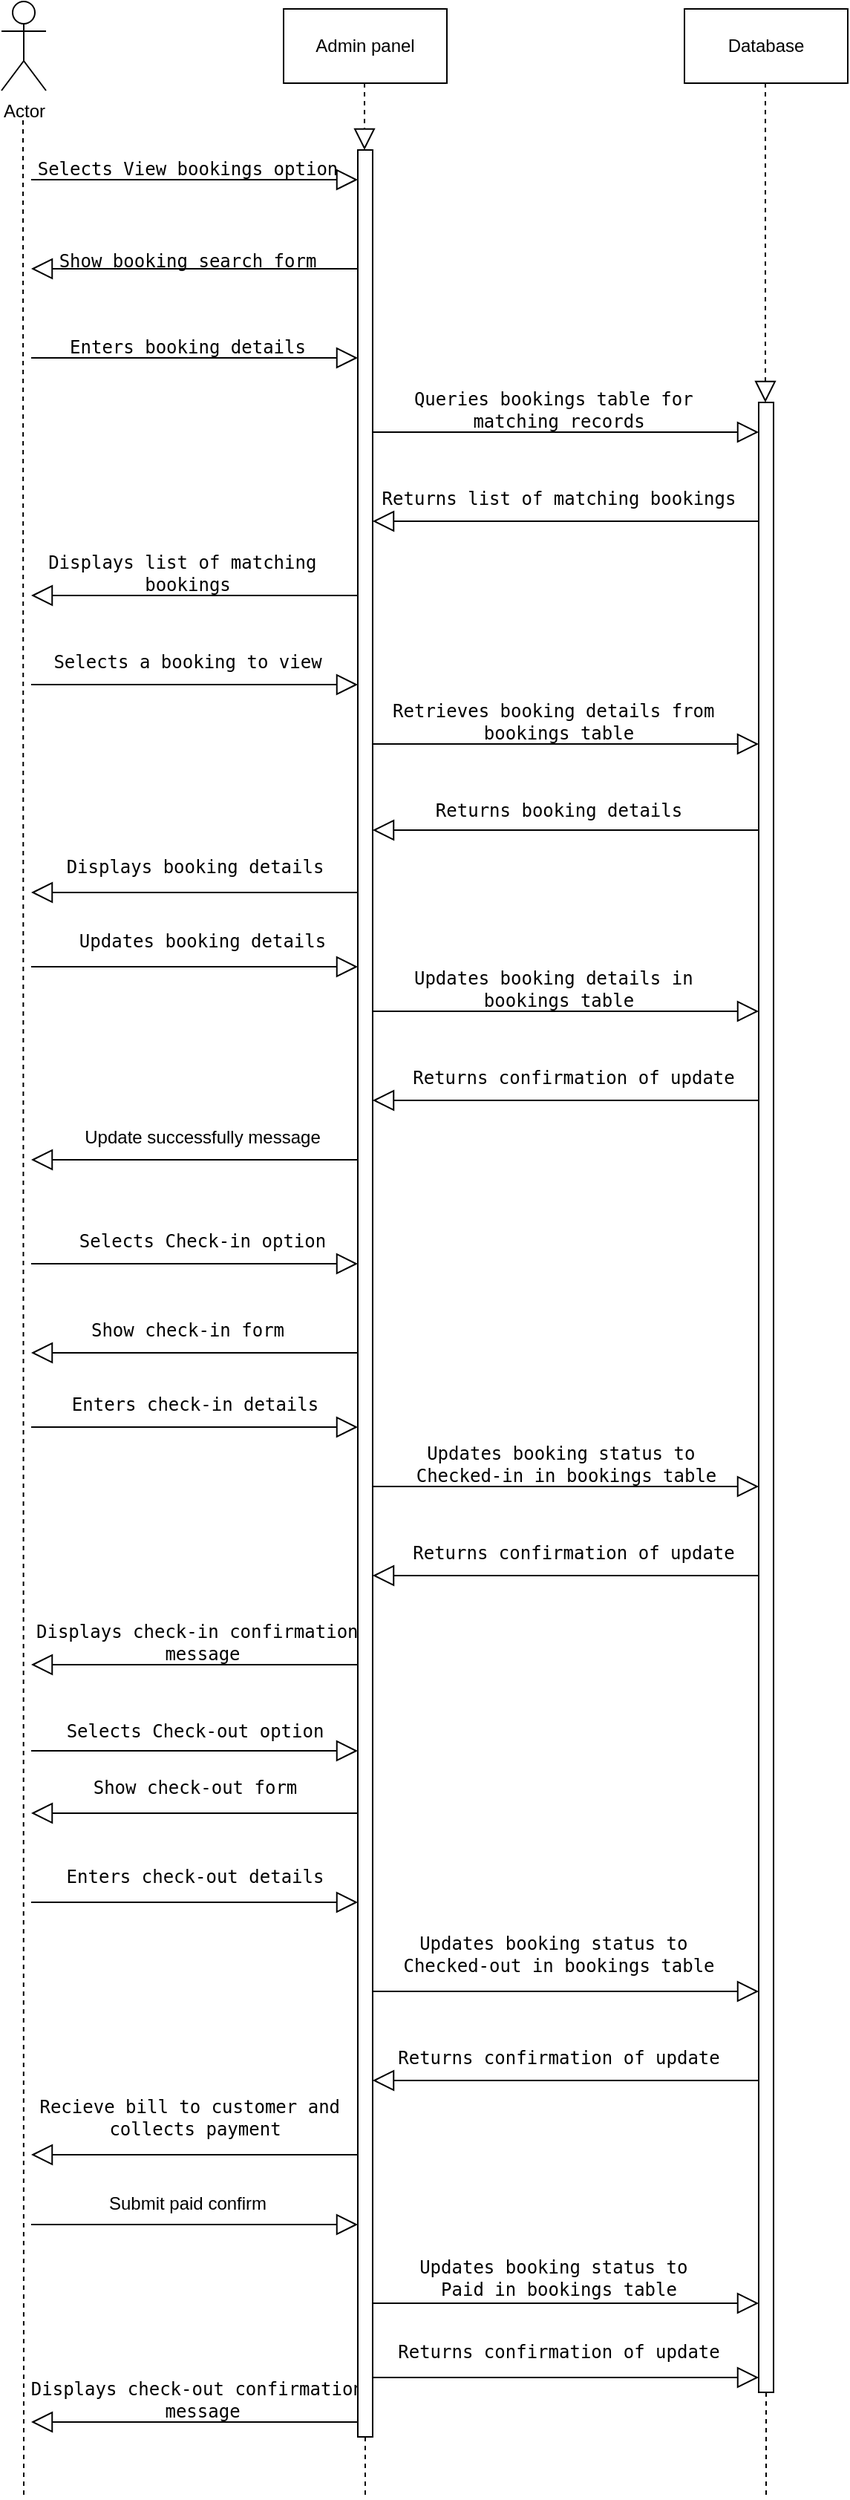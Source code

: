 <mxfile version="21.2.9" type="github">
  <diagram name="Page-1" id="1pHW5grbn4J9oQGV5NwZ">
    <mxGraphModel dx="954" dy="556" grid="1" gridSize="10" guides="1" tooltips="1" connect="1" arrows="1" fold="1" page="1" pageScale="1" pageWidth="1100" pageHeight="1700" math="0" shadow="0">
      <root>
        <mxCell id="0" />
        <mxCell id="1" parent="0" />
        <mxCell id="GPDhB53lDU0txRjYz8F6-1" value="Actor" style="shape=umlActor;verticalLabelPosition=bottom;verticalAlign=top;html=1;outlineConnect=0;" vertex="1" parent="1">
          <mxGeometry x="110" y="40" width="30" height="60" as="geometry" />
        </mxCell>
        <mxCell id="GPDhB53lDU0txRjYz8F6-2" value="Database" style="html=1;whiteSpace=wrap;" vertex="1" parent="1">
          <mxGeometry x="570" y="45" width="110" height="50" as="geometry" />
        </mxCell>
        <mxCell id="GPDhB53lDU0txRjYz8F6-3" value="Admin panel" style="html=1;whiteSpace=wrap;" vertex="1" parent="1">
          <mxGeometry x="300" y="45" width="110" height="50" as="geometry" />
        </mxCell>
        <mxCell id="GPDhB53lDU0txRjYz8F6-4" value="" style="endArrow=none;dashed=1;endFill=0;endSize=12;html=1;rounded=0;" edge="1" parent="1">
          <mxGeometry width="160" relative="1" as="geometry">
            <mxPoint x="124.5" y="120" as="sourcePoint" />
            <mxPoint x="125" y="1720" as="targetPoint" />
          </mxGeometry>
        </mxCell>
        <mxCell id="GPDhB53lDU0txRjYz8F6-5" value="" style="endArrow=none;dashed=1;endFill=0;endSize=12;html=1;rounded=0;" edge="1" parent="1" source="GPDhB53lDU0txRjYz8F6-69">
          <mxGeometry width="160" relative="1" as="geometry">
            <mxPoint x="354.5" y="95" as="sourcePoint" />
            <mxPoint x="355" y="1720" as="targetPoint" />
          </mxGeometry>
        </mxCell>
        <mxCell id="GPDhB53lDU0txRjYz8F6-6" value="" style="endArrow=none;dashed=1;endFill=0;endSize=12;html=1;rounded=0;" edge="1" parent="1" source="GPDhB53lDU0txRjYz8F6-71">
          <mxGeometry width="160" relative="1" as="geometry">
            <mxPoint x="624.5" y="95" as="sourcePoint" />
            <mxPoint x="625" y="1720" as="targetPoint" />
          </mxGeometry>
        </mxCell>
        <mxCell id="GPDhB53lDU0txRjYz8F6-7" value="&lt;pre&gt;&lt;code class=&quot;!whitespace-pre hljs language-sql&quot;&gt;Selects View bookings option&lt;/code&gt;&lt;/pre&gt;" style="text;html=1;align=center;verticalAlign=middle;resizable=0;points=[];autosize=1;strokeColor=none;fillColor=none;" vertex="1" parent="1">
          <mxGeometry x="125" y="128" width="220" height="50" as="geometry" />
        </mxCell>
        <mxCell id="GPDhB53lDU0txRjYz8F6-8" value="&lt;pre&gt;&lt;code class=&quot;!whitespace-pre hljs language-sql&quot;&gt;Show booking search form&lt;/code&gt;&lt;/pre&gt;" style="text;html=1;align=center;verticalAlign=middle;resizable=0;points=[];autosize=1;strokeColor=none;fillColor=none;" vertex="1" parent="1">
          <mxGeometry x="140" y="190" width="190" height="50" as="geometry" />
        </mxCell>
        <mxCell id="GPDhB53lDU0txRjYz8F6-9" value="&lt;pre&gt;&lt;code class=&quot;!whitespace-pre hljs language-sql&quot;&gt;Enters booking details&lt;/code&gt;&lt;/pre&gt;" style="text;html=1;align=center;verticalAlign=middle;resizable=0;points=[];autosize=1;strokeColor=none;fillColor=none;" vertex="1" parent="1">
          <mxGeometry x="145" y="248" width="180" height="50" as="geometry" />
        </mxCell>
        <mxCell id="GPDhB53lDU0txRjYz8F6-10" value="&lt;pre&gt;&lt;code class=&quot;!whitespace-pre hljs language-sql&quot;&gt;Queries bookings table &lt;span class=&quot;hljs-keyword&quot;&gt;for&lt;/span&gt; &lt;br&gt;matching records&lt;/code&gt;&lt;/pre&gt;" style="text;html=1;align=center;verticalAlign=middle;resizable=0;points=[];autosize=1;strokeColor=none;fillColor=none;" vertex="1" parent="1">
          <mxGeometry x="380" y="280" width="210" height="70" as="geometry" />
        </mxCell>
        <mxCell id="GPDhB53lDU0txRjYz8F6-11" value="&lt;pre&gt;&lt;code class=&quot;!whitespace-pre hljs language-sql&quot;&gt;Returns list &lt;span class=&quot;hljs-keyword&quot;&gt;of&lt;/span&gt; matching bookings&lt;/code&gt;&lt;/pre&gt;" style="text;html=1;align=center;verticalAlign=middle;resizable=0;points=[];autosize=1;strokeColor=none;fillColor=none;" vertex="1" parent="1">
          <mxGeometry x="360" y="350" width="250" height="50" as="geometry" />
        </mxCell>
        <mxCell id="GPDhB53lDU0txRjYz8F6-12" value="&lt;pre&gt;&lt;code class=&quot;!whitespace-pre hljs language-sql&quot;&gt;Displays list of matching &lt;br&gt;bookings&lt;/code&gt;&lt;/pre&gt;" style="text;html=1;align=center;verticalAlign=middle;resizable=0;points=[];autosize=1;strokeColor=none;fillColor=none;" vertex="1" parent="1">
          <mxGeometry x="130" y="390" width="210" height="70" as="geometry" />
        </mxCell>
        <mxCell id="GPDhB53lDU0txRjYz8F6-13" value="&lt;pre&gt;&lt;code class=&quot;!whitespace-pre hljs language-sql&quot;&gt;Selects a booking to &lt;span class=&quot;hljs-keyword&quot;&gt;view&lt;/span&gt;&lt;/code&gt;&lt;/pre&gt;" style="text;html=1;align=center;verticalAlign=middle;resizable=0;points=[];autosize=1;strokeColor=none;fillColor=none;" vertex="1" parent="1">
          <mxGeometry x="135" y="460" width="200" height="50" as="geometry" />
        </mxCell>
        <mxCell id="GPDhB53lDU0txRjYz8F6-14" value="&lt;pre&gt;&lt;code class=&quot;!whitespace-pre hljs language-sql&quot;&gt;Retrieves booking details from &lt;br&gt;bookings &lt;span class=&quot;hljs-keyword&quot;&gt;table&lt;/span&gt;&lt;/code&gt;&lt;/pre&gt;" style="text;html=1;align=center;verticalAlign=middle;resizable=0;points=[];autosize=1;strokeColor=none;fillColor=none;" vertex="1" parent="1">
          <mxGeometry x="365" y="490" width="240" height="70" as="geometry" />
        </mxCell>
        <mxCell id="GPDhB53lDU0txRjYz8F6-15" value="&lt;pre&gt;&lt;code class=&quot;!whitespace-pre hljs language-sql&quot;&gt;Returns booking details&lt;/code&gt;&lt;/pre&gt;" style="text;html=1;align=center;verticalAlign=middle;resizable=0;points=[];autosize=1;strokeColor=none;fillColor=none;" vertex="1" parent="1">
          <mxGeometry x="395" y="560" width="180" height="50" as="geometry" />
        </mxCell>
        <mxCell id="GPDhB53lDU0txRjYz8F6-16" value="&lt;pre&gt;&lt;code class=&quot;!whitespace-pre hljs language-sql&quot;&gt;Displays booking details&lt;/code&gt;&lt;/pre&gt;" style="text;html=1;align=center;verticalAlign=middle;resizable=0;points=[];autosize=1;strokeColor=none;fillColor=none;" vertex="1" parent="1">
          <mxGeometry x="145" y="598" width="190" height="50" as="geometry" />
        </mxCell>
        <mxCell id="GPDhB53lDU0txRjYz8F6-17" value="&lt;pre&gt;&lt;code class=&quot;!whitespace-pre hljs language-sql&quot;&gt;Updates booking details&lt;/code&gt;&lt;/pre&gt;" style="text;html=1;align=center;verticalAlign=middle;resizable=0;points=[];autosize=1;strokeColor=none;fillColor=none;" vertex="1" parent="1">
          <mxGeometry x="155" y="648" width="180" height="50" as="geometry" />
        </mxCell>
        <mxCell id="GPDhB53lDU0txRjYz8F6-18" value="&lt;pre&gt;&lt;code class=&quot;!whitespace-pre hljs language-sql&quot;&gt;Updates booking details in &lt;br&gt;bookings &lt;span class=&quot;hljs-keyword&quot;&gt;table&lt;/span&gt;&lt;/code&gt;&lt;/pre&gt;" style="text;html=1;align=center;verticalAlign=middle;resizable=0;points=[];autosize=1;strokeColor=none;fillColor=none;" vertex="1" parent="1">
          <mxGeometry x="380" y="670" width="210" height="70" as="geometry" />
        </mxCell>
        <mxCell id="GPDhB53lDU0txRjYz8F6-19" value="&lt;pre&gt;&lt;code class=&quot;!whitespace-pre hljs language-sql&quot;&gt;Returns confirmation &lt;span class=&quot;hljs-keyword&quot;&gt;of&lt;/span&gt; &lt;span class=&quot;hljs-keyword&quot;&gt;update&lt;/span&gt;&lt;/code&gt;&lt;/pre&gt;" style="text;html=1;align=center;verticalAlign=middle;resizable=0;points=[];autosize=1;strokeColor=none;fillColor=none;" vertex="1" parent="1">
          <mxGeometry x="380" y="740" width="230" height="50" as="geometry" />
        </mxCell>
        <mxCell id="GPDhB53lDU0txRjYz8F6-20" value="Update successfully message" style="text;html=1;align=center;verticalAlign=middle;resizable=0;points=[];autosize=1;strokeColor=none;fillColor=none;" vertex="1" parent="1">
          <mxGeometry x="150" y="790" width="190" height="30" as="geometry" />
        </mxCell>
        <mxCell id="GPDhB53lDU0txRjYz8F6-21" value="&lt;pre&gt;&lt;code class=&quot;!whitespace-pre hljs language-sql&quot;&gt;Selects Check-in option&lt;br&gt;&lt;/code&gt;&lt;/pre&gt;" style="text;html=1;align=center;verticalAlign=middle;resizable=0;points=[];autosize=1;strokeColor=none;fillColor=none;" vertex="1" parent="1">
          <mxGeometry x="155" y="850" width="180" height="50" as="geometry" />
        </mxCell>
        <mxCell id="GPDhB53lDU0txRjYz8F6-22" value="&lt;pre&gt;&lt;code class=&quot;!whitespace-pre hljs language-sql&quot;&gt;Show check&lt;span class=&quot;hljs-operator&quot;&gt;-&lt;/span&gt;&lt;span class=&quot;hljs-keyword&quot;&gt;in&lt;/span&gt; form&lt;/code&gt;&lt;/pre&gt;" style="text;html=1;align=center;verticalAlign=middle;resizable=0;points=[];autosize=1;strokeColor=none;fillColor=none;" vertex="1" parent="1">
          <mxGeometry x="160" y="910" width="150" height="50" as="geometry" />
        </mxCell>
        <mxCell id="GPDhB53lDU0txRjYz8F6-23" value="&lt;pre&gt;&lt;code class=&quot;!whitespace-pre hljs language-sql&quot;&gt;Enters check&lt;span class=&quot;hljs-operator&quot;&gt;-&lt;/span&gt;&lt;span class=&quot;hljs-keyword&quot;&gt;in&lt;/span&gt; details&lt;/code&gt;&lt;/pre&gt;" style="text;html=1;align=center;verticalAlign=middle;resizable=0;points=[];autosize=1;strokeColor=none;fillColor=none;" vertex="1" parent="1">
          <mxGeometry x="150" y="960" width="180" height="50" as="geometry" />
        </mxCell>
        <mxCell id="GPDhB53lDU0txRjYz8F6-24" value="&lt;pre&gt;&lt;code class=&quot;!whitespace-pre hljs language-sql&quot;&gt;Updates booking status to &lt;br&gt;Checked-in &lt;span class=&quot;hljs-keyword&quot;&gt;in&lt;/span&gt; bookings &lt;span class=&quot;hljs-keyword&quot;&gt;table&lt;/span&gt;&lt;/code&gt;&lt;/pre&gt;" style="text;html=1;align=center;verticalAlign=middle;resizable=0;points=[];autosize=1;strokeColor=none;fillColor=none;" vertex="1" parent="1">
          <mxGeometry x="380" y="990" width="220" height="70" as="geometry" />
        </mxCell>
        <mxCell id="GPDhB53lDU0txRjYz8F6-25" value="&lt;pre&gt;&lt;code class=&quot;!whitespace-pre hljs language-sql&quot;&gt;Returns confirmation &lt;span class=&quot;hljs-keyword&quot;&gt;of&lt;/span&gt; &lt;span class=&quot;hljs-keyword&quot;&gt;update&lt;/span&gt;&lt;/code&gt;&lt;/pre&gt;" style="text;html=1;align=center;verticalAlign=middle;resizable=0;points=[];autosize=1;strokeColor=none;fillColor=none;" vertex="1" parent="1">
          <mxGeometry x="380" y="1060" width="230" height="50" as="geometry" />
        </mxCell>
        <mxCell id="GPDhB53lDU0txRjYz8F6-26" value="&lt;pre&gt;&lt;code class=&quot;!whitespace-pre hljs language-sql&quot;&gt;Displays check&lt;span class=&quot;hljs-operator&quot;&gt;-&lt;/span&gt;&lt;span class=&quot;hljs-keyword&quot;&gt;in&lt;/span&gt; confirmation &lt;br&gt;message&lt;/code&gt;&lt;/pre&gt;" style="text;html=1;align=center;verticalAlign=middle;resizable=0;points=[];autosize=1;strokeColor=none;fillColor=none;" vertex="1" parent="1">
          <mxGeometry x="125" y="1110" width="240" height="70" as="geometry" />
        </mxCell>
        <mxCell id="GPDhB53lDU0txRjYz8F6-27" value="&lt;pre&gt;&lt;code class=&quot;!whitespace-pre hljs language-sql&quot;&gt;Selects Check-out option&lt;/code&gt;&lt;/pre&gt;" style="text;html=1;align=center;verticalAlign=middle;resizable=0;points=[];autosize=1;strokeColor=none;fillColor=none;" vertex="1" parent="1">
          <mxGeometry x="145" y="1180" width="190" height="50" as="geometry" />
        </mxCell>
        <mxCell id="GPDhB53lDU0txRjYz8F6-28" value="&lt;pre&gt;&lt;code class=&quot;!whitespace-pre hljs language-sql&quot;&gt;Show check&lt;span class=&quot;hljs-operator&quot;&gt;-&lt;/span&gt;&lt;span class=&quot;hljs-keyword&quot;&gt;out&lt;/span&gt; form&lt;/code&gt;&lt;/pre&gt;" style="text;html=1;align=center;verticalAlign=middle;resizable=0;points=[];autosize=1;strokeColor=none;fillColor=none;" vertex="1" parent="1">
          <mxGeometry x="160" y="1218" width="160" height="50" as="geometry" />
        </mxCell>
        <mxCell id="GPDhB53lDU0txRjYz8F6-29" value="&lt;pre&gt;&lt;code class=&quot;!whitespace-pre hljs language-sql&quot;&gt;Enters check&lt;span class=&quot;hljs-operator&quot;&gt;-&lt;/span&gt;&lt;span class=&quot;hljs-keyword&quot;&gt;out&lt;/span&gt; details&lt;/code&gt;&lt;/pre&gt;" style="text;html=1;align=center;verticalAlign=middle;resizable=0;points=[];autosize=1;strokeColor=none;fillColor=none;" vertex="1" parent="1">
          <mxGeometry x="145" y="1278" width="190" height="50" as="geometry" />
        </mxCell>
        <mxCell id="GPDhB53lDU0txRjYz8F6-30" value="&lt;pre&gt;&lt;code class=&quot;!whitespace-pre hljs language-sql&quot;&gt;Updates booking status to &lt;br&gt;Checked-out &lt;span class=&quot;hljs-keyword&quot;&gt;in&lt;/span&gt; bookings &lt;span class=&quot;hljs-keyword&quot;&gt;table&lt;/span&gt;&lt;/code&gt;&lt;/pre&gt;" style="text;html=1;align=center;verticalAlign=middle;resizable=0;points=[];autosize=1;strokeColor=none;fillColor=none;" vertex="1" parent="1">
          <mxGeometry x="370" y="1320" width="230" height="70" as="geometry" />
        </mxCell>
        <mxCell id="GPDhB53lDU0txRjYz8F6-31" value="&lt;pre&gt;&lt;code class=&quot;!whitespace-pre hljs language-sql&quot;&gt;Returns confirmation &lt;span class=&quot;hljs-keyword&quot;&gt;of&lt;/span&gt; &lt;span class=&quot;hljs-keyword&quot;&gt;update&lt;/span&gt;&lt;/code&gt;&lt;/pre&gt;" style="text;html=1;align=center;verticalAlign=middle;resizable=0;points=[];autosize=1;strokeColor=none;fillColor=none;" vertex="1" parent="1">
          <mxGeometry x="370" y="1400" width="230" height="50" as="geometry" />
        </mxCell>
        <mxCell id="GPDhB53lDU0txRjYz8F6-32" value="&lt;pre&gt;&lt;code class=&quot;!whitespace-pre hljs language-sql&quot;&gt;Recieve bill to customer &lt;span class=&quot;hljs-keyword&quot;&gt;and&lt;/span&gt; &lt;br&gt;collects payment&lt;/code&gt;&lt;/pre&gt;" style="text;html=1;align=center;verticalAlign=middle;resizable=0;points=[];autosize=1;strokeColor=none;fillColor=none;" vertex="1" parent="1">
          <mxGeometry x="125" y="1430" width="230" height="70" as="geometry" />
        </mxCell>
        <mxCell id="GPDhB53lDU0txRjYz8F6-33" value="Submit paid confirm" style="text;html=1;align=center;verticalAlign=middle;resizable=0;points=[];autosize=1;strokeColor=none;fillColor=none;" vertex="1" parent="1">
          <mxGeometry x="170" y="1508" width="130" height="30" as="geometry" />
        </mxCell>
        <mxCell id="GPDhB53lDU0txRjYz8F6-34" value="&lt;pre&gt;&lt;code class=&quot;!whitespace-pre hljs language-sql&quot;&gt;Updates booking status to &lt;br&gt;Paid &lt;span class=&quot;hljs-keyword&quot;&gt;in&lt;/span&gt; bookings &lt;span class=&quot;hljs-keyword&quot;&gt;table&lt;/span&gt;&lt;/code&gt;&lt;/pre&gt;" style="text;html=1;align=center;verticalAlign=middle;resizable=0;points=[];autosize=1;strokeColor=none;fillColor=none;" vertex="1" parent="1">
          <mxGeometry x="380" y="1538" width="210" height="70" as="geometry" />
        </mxCell>
        <mxCell id="GPDhB53lDU0txRjYz8F6-35" value="&lt;pre&gt;&lt;code class=&quot;!whitespace-pre hljs language-sql&quot;&gt;Returns confirmation &lt;span class=&quot;hljs-keyword&quot;&gt;of&lt;/span&gt; &lt;span class=&quot;hljs-keyword&quot;&gt;update&lt;/span&gt;&lt;/code&gt;&lt;/pre&gt;" style="text;html=1;align=center;verticalAlign=middle;resizable=0;points=[];autosize=1;strokeColor=none;fillColor=none;" vertex="1" parent="1">
          <mxGeometry x="370" y="1598" width="230" height="50" as="geometry" />
        </mxCell>
        <mxCell id="GPDhB53lDU0txRjYz8F6-36" value="&lt;pre&gt;&lt;code class=&quot;!whitespace-pre hljs language-sql&quot;&gt;Displays check&lt;span class=&quot;hljs-operator&quot;&gt;-&lt;/span&gt;&lt;span class=&quot;hljs-keyword&quot;&gt;out&lt;/span&gt; confirmation &lt;br&gt;message&lt;/code&gt;&lt;/pre&gt;" style="text;html=1;align=center;verticalAlign=middle;resizable=0;points=[];autosize=1;strokeColor=none;fillColor=none;" vertex="1" parent="1">
          <mxGeometry x="120" y="1620" width="250" height="70" as="geometry" />
        </mxCell>
        <mxCell id="GPDhB53lDU0txRjYz8F6-37" value="" style="endArrow=block;endFill=0;endSize=12;html=1;rounded=0;" edge="1" parent="1">
          <mxGeometry width="160" relative="1" as="geometry">
            <mxPoint x="130" y="160" as="sourcePoint" />
            <mxPoint x="350" y="160" as="targetPoint" />
          </mxGeometry>
        </mxCell>
        <mxCell id="GPDhB53lDU0txRjYz8F6-39" value="" style="endArrow=block;endFill=0;endSize=12;html=1;rounded=0;" edge="1" parent="1">
          <mxGeometry width="160" relative="1" as="geometry">
            <mxPoint x="130" y="280" as="sourcePoint" />
            <mxPoint x="350" y="280" as="targetPoint" />
          </mxGeometry>
        </mxCell>
        <mxCell id="GPDhB53lDU0txRjYz8F6-40" value="" style="endArrow=block;endFill=0;endSize=12;html=1;rounded=0;" edge="1" parent="1">
          <mxGeometry width="160" relative="1" as="geometry">
            <mxPoint x="350" y="220" as="sourcePoint" />
            <mxPoint x="130" y="220" as="targetPoint" />
          </mxGeometry>
        </mxCell>
        <mxCell id="GPDhB53lDU0txRjYz8F6-41" value="" style="endArrow=block;endFill=0;endSize=12;html=1;rounded=0;" edge="1" parent="1">
          <mxGeometry width="160" relative="1" as="geometry">
            <mxPoint x="350" y="440" as="sourcePoint" />
            <mxPoint x="130" y="440" as="targetPoint" />
          </mxGeometry>
        </mxCell>
        <mxCell id="GPDhB53lDU0txRjYz8F6-42" value="" style="endArrow=block;endFill=0;endSize=12;html=1;rounded=0;" edge="1" parent="1">
          <mxGeometry width="160" relative="1" as="geometry">
            <mxPoint x="130" y="500" as="sourcePoint" />
            <mxPoint x="350" y="500" as="targetPoint" />
          </mxGeometry>
        </mxCell>
        <mxCell id="GPDhB53lDU0txRjYz8F6-43" value="" style="endArrow=block;endFill=0;endSize=12;html=1;rounded=0;" edge="1" parent="1">
          <mxGeometry width="160" relative="1" as="geometry">
            <mxPoint x="350" y="640" as="sourcePoint" />
            <mxPoint x="130" y="640" as="targetPoint" />
          </mxGeometry>
        </mxCell>
        <mxCell id="GPDhB53lDU0txRjYz8F6-44" value="" style="endArrow=block;endFill=0;endSize=12;html=1;rounded=0;" edge="1" parent="1">
          <mxGeometry width="160" relative="1" as="geometry">
            <mxPoint x="130" y="690" as="sourcePoint" />
            <mxPoint x="350" y="690" as="targetPoint" />
          </mxGeometry>
        </mxCell>
        <mxCell id="GPDhB53lDU0txRjYz8F6-45" value="" style="endArrow=block;endFill=0;endSize=12;html=1;rounded=0;" edge="1" parent="1">
          <mxGeometry width="160" relative="1" as="geometry">
            <mxPoint x="350" y="820" as="sourcePoint" />
            <mxPoint x="130" y="820" as="targetPoint" />
          </mxGeometry>
        </mxCell>
        <mxCell id="GPDhB53lDU0txRjYz8F6-46" value="" style="endArrow=block;endFill=0;endSize=12;html=1;rounded=0;" edge="1" parent="1">
          <mxGeometry width="160" relative="1" as="geometry">
            <mxPoint x="130" y="890" as="sourcePoint" />
            <mxPoint x="350" y="890" as="targetPoint" />
          </mxGeometry>
        </mxCell>
        <mxCell id="GPDhB53lDU0txRjYz8F6-47" value="" style="endArrow=block;endFill=0;endSize=12;html=1;rounded=0;" edge="1" parent="1">
          <mxGeometry width="160" relative="1" as="geometry">
            <mxPoint x="350" y="950" as="sourcePoint" />
            <mxPoint x="130" y="950" as="targetPoint" />
          </mxGeometry>
        </mxCell>
        <mxCell id="GPDhB53lDU0txRjYz8F6-48" value="" style="endArrow=block;endFill=0;endSize=12;html=1;rounded=0;" edge="1" parent="1">
          <mxGeometry width="160" relative="1" as="geometry">
            <mxPoint x="130" y="1000" as="sourcePoint" />
            <mxPoint x="350" y="1000" as="targetPoint" />
          </mxGeometry>
        </mxCell>
        <mxCell id="GPDhB53lDU0txRjYz8F6-49" value="" style="endArrow=block;endFill=0;endSize=12;html=1;rounded=0;" edge="1" parent="1">
          <mxGeometry width="160" relative="1" as="geometry">
            <mxPoint x="350" y="1160" as="sourcePoint" />
            <mxPoint x="130" y="1160" as="targetPoint" />
          </mxGeometry>
        </mxCell>
        <mxCell id="GPDhB53lDU0txRjYz8F6-50" value="" style="endArrow=block;endFill=0;endSize=12;html=1;rounded=0;" edge="1" parent="1">
          <mxGeometry width="160" relative="1" as="geometry">
            <mxPoint x="130" y="1218" as="sourcePoint" />
            <mxPoint x="350" y="1218" as="targetPoint" />
          </mxGeometry>
        </mxCell>
        <mxCell id="GPDhB53lDU0txRjYz8F6-51" value="" style="endArrow=block;endFill=0;endSize=12;html=1;rounded=0;" edge="1" parent="1">
          <mxGeometry width="160" relative="1" as="geometry">
            <mxPoint x="350" y="1260" as="sourcePoint" />
            <mxPoint x="130" y="1260" as="targetPoint" />
          </mxGeometry>
        </mxCell>
        <mxCell id="GPDhB53lDU0txRjYz8F6-52" value="" style="endArrow=block;endFill=0;endSize=12;html=1;rounded=0;" edge="1" parent="1">
          <mxGeometry width="160" relative="1" as="geometry">
            <mxPoint x="130" y="1320" as="sourcePoint" />
            <mxPoint x="350" y="1320" as="targetPoint" />
          </mxGeometry>
        </mxCell>
        <mxCell id="GPDhB53lDU0txRjYz8F6-54" value="" style="endArrow=block;endFill=0;endSize=12;html=1;rounded=0;" edge="1" parent="1">
          <mxGeometry width="160" relative="1" as="geometry">
            <mxPoint x="350" y="1490" as="sourcePoint" />
            <mxPoint x="130" y="1490" as="targetPoint" />
          </mxGeometry>
        </mxCell>
        <mxCell id="GPDhB53lDU0txRjYz8F6-55" value="" style="endArrow=block;endFill=0;endSize=12;html=1;rounded=0;" edge="1" parent="1">
          <mxGeometry width="160" relative="1" as="geometry">
            <mxPoint x="130" y="1537" as="sourcePoint" />
            <mxPoint x="350" y="1537" as="targetPoint" />
          </mxGeometry>
        </mxCell>
        <mxCell id="GPDhB53lDU0txRjYz8F6-56" value="" style="endArrow=block;endFill=0;endSize=12;html=1;rounded=0;" edge="1" parent="1">
          <mxGeometry width="160" relative="1" as="geometry">
            <mxPoint x="350" y="1670" as="sourcePoint" />
            <mxPoint x="130" y="1670" as="targetPoint" />
          </mxGeometry>
        </mxCell>
        <mxCell id="GPDhB53lDU0txRjYz8F6-57" value="" style="endArrow=block;endFill=0;endSize=12;html=1;rounded=0;" edge="1" parent="1">
          <mxGeometry width="160" relative="1" as="geometry">
            <mxPoint x="620" y="1100" as="sourcePoint" />
            <mxPoint x="360" y="1100" as="targetPoint" />
          </mxGeometry>
        </mxCell>
        <mxCell id="GPDhB53lDU0txRjYz8F6-58" value="" style="endArrow=block;endFill=0;endSize=12;html=1;rounded=0;" edge="1" parent="1">
          <mxGeometry width="160" relative="1" as="geometry">
            <mxPoint x="360" y="1590" as="sourcePoint" />
            <mxPoint x="620" y="1590" as="targetPoint" />
          </mxGeometry>
        </mxCell>
        <mxCell id="GPDhB53lDU0txRjYz8F6-59" value="" style="endArrow=block;endFill=0;endSize=12;html=1;rounded=0;" edge="1" parent="1">
          <mxGeometry width="160" relative="1" as="geometry">
            <mxPoint x="360" y="1640" as="sourcePoint" />
            <mxPoint x="620" y="1640" as="targetPoint" />
          </mxGeometry>
        </mxCell>
        <mxCell id="GPDhB53lDU0txRjYz8F6-60" value="" style="endArrow=block;endFill=0;endSize=12;html=1;rounded=0;" edge="1" parent="1">
          <mxGeometry width="160" relative="1" as="geometry">
            <mxPoint x="620" y="1440" as="sourcePoint" />
            <mxPoint x="360" y="1440" as="targetPoint" />
          </mxGeometry>
        </mxCell>
        <mxCell id="GPDhB53lDU0txRjYz8F6-61" value="" style="endArrow=block;endFill=0;endSize=12;html=1;rounded=0;" edge="1" parent="1">
          <mxGeometry width="160" relative="1" as="geometry">
            <mxPoint x="360" y="1380" as="sourcePoint" />
            <mxPoint x="620" y="1380" as="targetPoint" />
          </mxGeometry>
        </mxCell>
        <mxCell id="GPDhB53lDU0txRjYz8F6-62" value="" style="endArrow=block;endFill=0;endSize=12;html=1;rounded=0;" edge="1" parent="1">
          <mxGeometry width="160" relative="1" as="geometry">
            <mxPoint x="360" y="1040" as="sourcePoint" />
            <mxPoint x="620" y="1040" as="targetPoint" />
          </mxGeometry>
        </mxCell>
        <mxCell id="GPDhB53lDU0txRjYz8F6-63" value="" style="endArrow=block;endFill=0;endSize=12;html=1;rounded=0;" edge="1" parent="1">
          <mxGeometry width="160" relative="1" as="geometry">
            <mxPoint x="620" y="780" as="sourcePoint" />
            <mxPoint x="360" y="780" as="targetPoint" />
          </mxGeometry>
        </mxCell>
        <mxCell id="GPDhB53lDU0txRjYz8F6-64" value="" style="endArrow=block;endFill=0;endSize=12;html=1;rounded=0;" edge="1" parent="1">
          <mxGeometry width="160" relative="1" as="geometry">
            <mxPoint x="360" y="720" as="sourcePoint" />
            <mxPoint x="620" y="720" as="targetPoint" />
          </mxGeometry>
        </mxCell>
        <mxCell id="GPDhB53lDU0txRjYz8F6-65" value="" style="endArrow=block;endFill=0;endSize=12;html=1;rounded=0;" edge="1" parent="1">
          <mxGeometry width="160" relative="1" as="geometry">
            <mxPoint x="620" y="598" as="sourcePoint" />
            <mxPoint x="360" y="598" as="targetPoint" />
          </mxGeometry>
        </mxCell>
        <mxCell id="GPDhB53lDU0txRjYz8F6-66" value="" style="endArrow=block;endFill=0;endSize=12;html=1;rounded=0;" edge="1" parent="1">
          <mxGeometry width="160" relative="1" as="geometry">
            <mxPoint x="360" y="540" as="sourcePoint" />
            <mxPoint x="620" y="540" as="targetPoint" />
          </mxGeometry>
        </mxCell>
        <mxCell id="GPDhB53lDU0txRjYz8F6-67" value="" style="endArrow=block;endFill=0;endSize=12;html=1;rounded=0;" edge="1" parent="1">
          <mxGeometry width="160" relative="1" as="geometry">
            <mxPoint x="620" y="390" as="sourcePoint" />
            <mxPoint x="360" y="390" as="targetPoint" />
          </mxGeometry>
        </mxCell>
        <mxCell id="GPDhB53lDU0txRjYz8F6-68" value="" style="endArrow=block;endFill=0;endSize=12;html=1;rounded=0;" edge="1" parent="1">
          <mxGeometry width="160" relative="1" as="geometry">
            <mxPoint x="360" y="330" as="sourcePoint" />
            <mxPoint x="620" y="330" as="targetPoint" />
          </mxGeometry>
        </mxCell>
        <mxCell id="GPDhB53lDU0txRjYz8F6-70" value="" style="endArrow=block;dashed=1;endFill=0;endSize=12;html=1;rounded=0;" edge="1" parent="1" target="GPDhB53lDU0txRjYz8F6-69">
          <mxGeometry width="160" relative="1" as="geometry">
            <mxPoint x="354.5" y="95" as="sourcePoint" />
            <mxPoint x="355" y="1720" as="targetPoint" />
          </mxGeometry>
        </mxCell>
        <mxCell id="GPDhB53lDU0txRjYz8F6-69" value="" style="html=1;points=[];perimeter=orthogonalPerimeter;outlineConnect=0;targetShapes=umlLifeline;portConstraint=eastwest;newEdgeStyle={&quot;edgeStyle&quot;:&quot;elbowEdgeStyle&quot;,&quot;elbow&quot;:&quot;vertical&quot;,&quot;curved&quot;:0,&quot;rounded&quot;:0};" vertex="1" parent="1">
          <mxGeometry x="350" y="140" width="10" height="1540" as="geometry" />
        </mxCell>
        <mxCell id="GPDhB53lDU0txRjYz8F6-72" value="" style="endArrow=block;dashed=1;endFill=0;endSize=12;html=1;rounded=0;" edge="1" parent="1" target="GPDhB53lDU0txRjYz8F6-71">
          <mxGeometry width="160" relative="1" as="geometry">
            <mxPoint x="624.5" y="95" as="sourcePoint" />
            <mxPoint x="625" y="1720" as="targetPoint" />
          </mxGeometry>
        </mxCell>
        <mxCell id="GPDhB53lDU0txRjYz8F6-71" value="" style="html=1;points=[];perimeter=orthogonalPerimeter;outlineConnect=0;targetShapes=umlLifeline;portConstraint=eastwest;newEdgeStyle={&quot;edgeStyle&quot;:&quot;elbowEdgeStyle&quot;,&quot;elbow&quot;:&quot;vertical&quot;,&quot;curved&quot;:0,&quot;rounded&quot;:0};" vertex="1" parent="1">
          <mxGeometry x="620" y="310" width="10" height="1340" as="geometry" />
        </mxCell>
      </root>
    </mxGraphModel>
  </diagram>
</mxfile>
